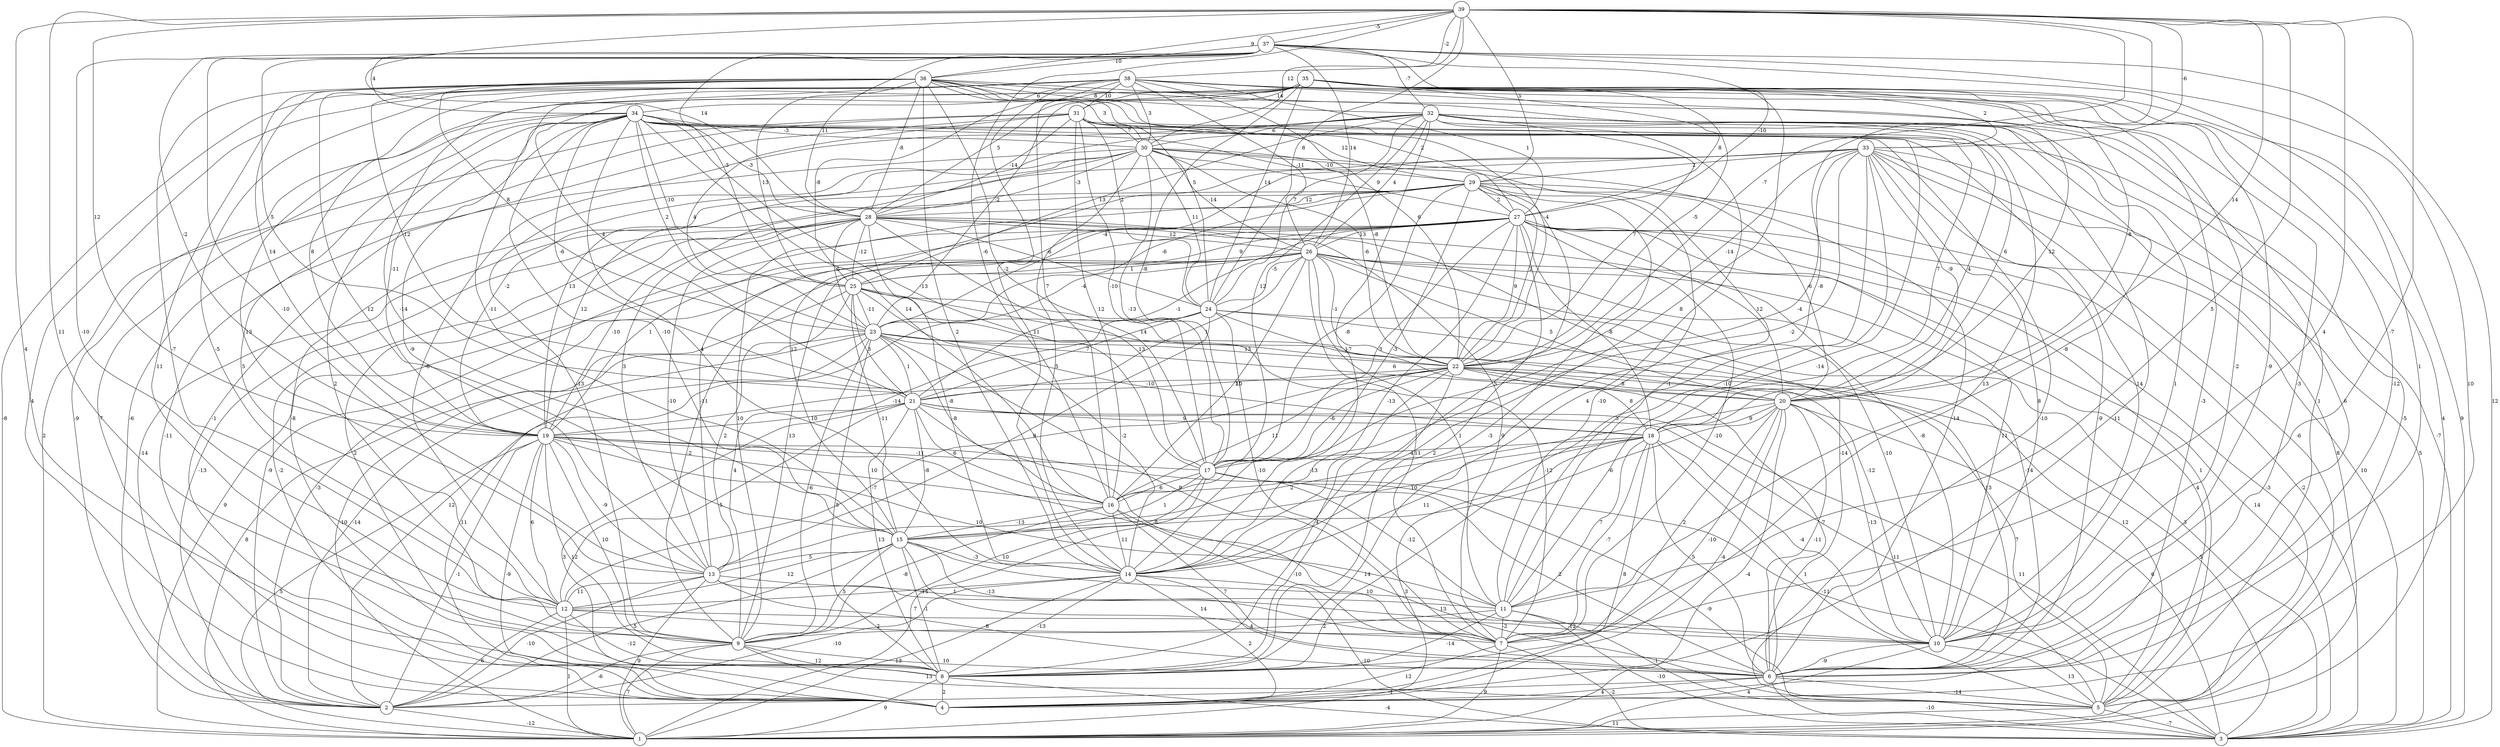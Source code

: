 graph { 
	 fontname="Helvetica,Arial,sans-serif" 
	 node [shape = circle]; 
	 39 -- 7 [label = "4"];
	 39 -- 8 [label = "4"];
	 39 -- 9 [label = "11"];
	 39 -- 10 [label = "-7"];
	 39 -- 11 [label = "5"];
	 39 -- 14 [label = "-8"];
	 39 -- 16 [label = "-6"];
	 39 -- 19 [label = "12"];
	 39 -- 20 [label = "14"];
	 39 -- 22 [label = "-7"];
	 39 -- 24 [label = "8"];
	 39 -- 28 [label = "14"];
	 39 -- 29 [label = "5"];
	 39 -- 30 [label = "12"];
	 39 -- 33 [label = "-6"];
	 39 -- 36 [label = "9"];
	 39 -- 37 [label = "-5"];
	 39 -- 38 [label = "-2"];
	 38 -- 1 [label = "-8"];
	 38 -- 4 [label = "4"];
	 38 -- 6 [label = "-3"];
	 38 -- 10 [label = "-2"];
	 38 -- 12 [label = "-5"];
	 38 -- 13 [label = "13"];
	 38 -- 14 [label = "11"];
	 38 -- 15 [label = "-14"];
	 38 -- 16 [label = "7"];
	 38 -- 18 [label = "12"];
	 38 -- 20 [label = "-8"];
	 38 -- 22 [label = "6"];
	 38 -- 26 [label = "-11"];
	 38 -- 27 [label = "1"];
	 38 -- 30 [label = "3"];
	 38 -- 31 [label = "10"];
	 38 -- 34 [label = "6"];
	 37 -- 3 [label = "12"];
	 37 -- 4 [label = "10"];
	 37 -- 6 [label = "1"];
	 37 -- 12 [label = "-10"];
	 37 -- 13 [label = "-10"];
	 37 -- 14 [label = "8"];
	 37 -- 19 [label = "-2"];
	 37 -- 21 [label = "5"];
	 37 -- 25 [label = "-3"];
	 37 -- 26 [label = "14"];
	 37 -- 27 [label = "-10"];
	 37 -- 28 [label = "11"];
	 37 -- 32 [label = "-7"];
	 37 -- 34 [label = "4"];
	 37 -- 36 [label = "10"];
	 36 -- 5 [label = "1"];
	 36 -- 9 [label = "11"];
	 36 -- 11 [label = "-8"];
	 36 -- 12 [label = "-7"];
	 36 -- 14 [label = "2"];
	 36 -- 15 [label = "12"];
	 36 -- 17 [label = "-2"];
	 36 -- 19 [label = "14"];
	 36 -- 21 [label = "12"];
	 36 -- 22 [label = "-4"];
	 36 -- 23 [label = "8"];
	 36 -- 24 [label = "5"];
	 36 -- 25 [label = "13"];
	 36 -- 27 [label = "2"];
	 36 -- 28 [label = "-8"];
	 36 -- 30 [label = "3"];
	 36 -- 32 [label = "8"];
	 35 -- 1 [label = "4"];
	 35 -- 3 [label = "9"];
	 35 -- 4 [label = "-3"];
	 35 -- 6 [label = "-12"];
	 35 -- 10 [label = "-9"];
	 35 -- 15 [label = "-11"];
	 35 -- 17 [label = "-8"];
	 35 -- 19 [label = "8"];
	 35 -- 21 [label = "4"];
	 35 -- 22 [label = "-5"];
	 35 -- 23 [label = "-2"];
	 35 -- 24 [label = "14"];
	 35 -- 25 [label = "-8"];
	 35 -- 27 [label = "8"];
	 35 -- 28 [label = "5"];
	 35 -- 31 [label = "14"];
	 35 -- 33 [label = "2"];
	 34 -- 2 [label = "-9"];
	 34 -- 3 [label = "-7"];
	 34 -- 4 [label = "7"];
	 34 -- 5 [label = "-10"];
	 34 -- 9 [label = "2"];
	 34 -- 10 [label = "14"];
	 34 -- 12 [label = "5"];
	 34 -- 13 [label = "-9"];
	 34 -- 14 [label = "4"];
	 34 -- 15 [label = "-10"];
	 34 -- 16 [label = "14"];
	 34 -- 17 [label = "-13"];
	 34 -- 19 [label = "-11"];
	 34 -- 21 [label = "-6"];
	 34 -- 22 [label = "-8"];
	 34 -- 23 [label = "2"];
	 34 -- 25 [label = "-10"];
	 34 -- 28 [label = "-3"];
	 34 -- 30 [label = "-3"];
	 33 -- 1 [label = "8"];
	 33 -- 3 [label = "5"];
	 33 -- 5 [label = "-6"];
	 33 -- 6 [label = "-9"];
	 33 -- 8 [label = "3"];
	 33 -- 10 [label = "8"];
	 33 -- 11 [label = "-10"];
	 33 -- 15 [label = "12"];
	 33 -- 16 [label = "-2"];
	 33 -- 17 [label = "-4"];
	 33 -- 19 [label = "13"];
	 33 -- 20 [label = "-9"];
	 33 -- 22 [label = "-14"];
	 33 -- 23 [label = "-4"];
	 33 -- 29 [label = "2"];
	 32 -- 4 [label = "-11"];
	 32 -- 5 [label = "-5"];
	 32 -- 6 [label = "6"];
	 32 -- 7 [label = "13"];
	 32 -- 8 [label = "4"];
	 32 -- 9 [label = "-13"];
	 32 -- 10 [label = "1"];
	 32 -- 12 [label = "-6"];
	 32 -- 14 [label = "-7"];
	 32 -- 17 [label = "12"];
	 32 -- 18 [label = "4"];
	 32 -- 22 [label = "7"];
	 32 -- 24 [label = "7"];
	 32 -- 25 [label = "13"];
	 32 -- 26 [label = "4"];
	 32 -- 30 [label = "6"];
	 31 -- 1 [label = "2"];
	 31 -- 2 [label = "-6"];
	 31 -- 4 [label = "-1"];
	 31 -- 11 [label = "-14"];
	 31 -- 16 [label = "12"];
	 31 -- 17 [label = "-10"];
	 31 -- 18 [label = "7"];
	 31 -- 20 [label = "6"];
	 31 -- 23 [label = "4"];
	 31 -- 24 [label = "2"];
	 31 -- 28 [label = "-14"];
	 31 -- 29 [label = "12"];
	 31 -- 30 [label = "7"];
	 30 -- 4 [label = "-11"];
	 30 -- 6 [label = "-14"];
	 30 -- 8 [label = "-8"];
	 30 -- 11 [label = "-1"];
	 30 -- 13 [label = "3"];
	 30 -- 14 [label = "5"];
	 30 -- 17 [label = "-13"];
	 30 -- 19 [label = "-2"];
	 30 -- 22 [label = "-6"];
	 30 -- 24 [label = "11"];
	 30 -- 26 [label = "-14"];
	 30 -- 27 [label = "9"];
	 30 -- 28 [label = "-3"];
	 30 -- 29 [label = "-10"];
	 29 -- 2 [label = "-14"];
	 29 -- 3 [label = "10"];
	 29 -- 8 [label = "-3"];
	 29 -- 9 [label = "10"];
	 29 -- 11 [label = "-10"];
	 29 -- 14 [label = "5"];
	 29 -- 16 [label = "-3"];
	 29 -- 17 [label = "-8"];
	 29 -- 19 [label = "12"];
	 29 -- 20 [label = "-6"];
	 29 -- 22 [label = "2"];
	 29 -- 23 [label = "-6"];
	 29 -- 27 [label = "2"];
	 29 -- 28 [label = "12"];
	 28 -- 2 [label = "-13"];
	 28 -- 4 [label = "-2"];
	 28 -- 6 [label = "-14"];
	 28 -- 7 [label = "9"];
	 28 -- 8 [label = "2"];
	 28 -- 10 [label = "-8"];
	 28 -- 13 [label = "-10"];
	 28 -- 14 [label = "-8"];
	 28 -- 17 [label = "13"];
	 28 -- 19 [label = "-10"];
	 28 -- 23 [label = "-5"];
	 28 -- 24 [label = "-6"];
	 28 -- 25 [label = "-12"];
	 28 -- 26 [label = "12"];
	 27 -- 1 [label = "-3"];
	 27 -- 2 [label = "-9"];
	 27 -- 3 [label = "-2"];
	 27 -- 5 [label = "1"];
	 27 -- 7 [label = "-10"];
	 27 -- 8 [label = "2"];
	 27 -- 9 [label = "13"];
	 27 -- 10 [label = "11"];
	 27 -- 13 [label = "-11"];
	 27 -- 14 [label = "-13"];
	 27 -- 17 [label = "3"];
	 27 -- 18 [label = "-8"];
	 27 -- 19 [label = "1"];
	 27 -- 20 [label = "12"];
	 27 -- 21 [label = "-1"];
	 27 -- 22 [label = "9"];
	 27 -- 25 [label = "9"];
	 27 -- 26 [label = "13"];
	 26 -- 1 [label = "9"];
	 26 -- 2 [label = "-3"];
	 26 -- 3 [label = "14"];
	 26 -- 5 [label = "4"];
	 26 -- 6 [label = "-14"];
	 26 -- 7 [label = "11"];
	 26 -- 9 [label = "-2"];
	 26 -- 10 [label = "-10"];
	 26 -- 11 [label = "1"];
	 26 -- 16 [label = "11"];
	 26 -- 20 [label = "5"];
	 26 -- 21 [label = "1"];
	 26 -- 22 [label = "-1"];
	 26 -- 23 [label = "-4"];
	 26 -- 24 [label = "-5"];
	 26 -- 25 [label = "1"];
	 25 -- 1 [label = "-10"];
	 25 -- 7 [label = "-12"];
	 25 -- 10 [label = "-12"];
	 25 -- 13 [label = "2"];
	 25 -- 14 [label = "-2"];
	 25 -- 15 [label = "-11"];
	 25 -- 21 [label = "3"];
	 25 -- 22 [label = "14"];
	 25 -- 23 [label = "-11"];
	 24 -- 2 [label = "12"];
	 24 -- 3 [label = "3"];
	 24 -- 6 [label = "13"];
	 24 -- 7 [label = "-10"];
	 24 -- 9 [label = "4"];
	 24 -- 13 [label = "9"];
	 24 -- 20 [label = "1"];
	 24 -- 21 [label = "7"];
	 23 -- 1 [label = "8"];
	 23 -- 2 [label = "-14"];
	 23 -- 4 [label = "11"];
	 23 -- 5 [label = "12"];
	 23 -- 7 [label = "9"];
	 23 -- 8 [label = "5"];
	 23 -- 9 [label = "-6"];
	 23 -- 16 [label = "-8"];
	 23 -- 18 [label = "-10"];
	 23 -- 20 [label = "6"];
	 23 -- 21 [label = "1"];
	 23 -- 22 [label = "13"];
	 22 -- 3 [label = "3"];
	 22 -- 5 [label = "7"];
	 22 -- 6 [label = "-7"];
	 22 -- 8 [label = "4"];
	 22 -- 12 [label = "-7"];
	 22 -- 14 [label = "-13"];
	 22 -- 16 [label = "11"];
	 22 -- 17 [label = "-6"];
	 22 -- 18 [label = "8"];
	 22 -- 19 [label = "-14"];
	 22 -- 20 [label = "8"];
	 22 -- 21 [label = "10"];
	 21 -- 3 [label = "11"];
	 21 -- 4 [label = "3"];
	 21 -- 5 [label = "-11"];
	 21 -- 7 [label = "-8"];
	 21 -- 8 [label = "13"];
	 21 -- 12 [label = "5"];
	 21 -- 15 [label = "-8"];
	 21 -- 16 [label = "6"];
	 21 -- 18 [label = "9"];
	 21 -- 19 [label = "10"];
	 20 -- 1 [label = "-4"];
	 20 -- 3 [label = "6"];
	 20 -- 4 [label = "-4"];
	 20 -- 6 [label = "-11"];
	 20 -- 7 [label = "2"];
	 20 -- 8 [label = "-10"];
	 20 -- 10 [label = "-13"];
	 20 -- 13 [label = "2"];
	 20 -- 15 [label = "-6"];
	 20 -- 18 [label = "9"];
	 19 -- 1 [label = "5"];
	 19 -- 2 [label = "-1"];
	 19 -- 3 [label = "-11"];
	 19 -- 4 [label = "-9"];
	 19 -- 5 [label = "14"];
	 19 -- 8 [label = "12"];
	 19 -- 9 [label = "10"];
	 19 -- 11 [label = "10"];
	 19 -- 12 [label = "6"];
	 19 -- 13 [label = "-9"];
	 19 -- 16 [label = "10"];
	 19 -- 17 [label = "-11"];
	 18 -- 1 [label = "3"];
	 18 -- 4 [label = "8"];
	 18 -- 5 [label = "1"];
	 18 -- 6 [label = "5"];
	 18 -- 7 [label = "-7"];
	 18 -- 10 [label = "-4"];
	 18 -- 11 [label = "7"];
	 18 -- 14 [label = "11"];
	 18 -- 15 [label = "10"];
	 18 -- 17 [label = "-4"];
	 17 -- 1 [label = "7"];
	 17 -- 3 [label = "-9"];
	 17 -- 6 [label = "2"];
	 17 -- 9 [label = "10"];
	 17 -- 11 [label = "-12"];
	 17 -- 15 [label = "1"];
	 17 -- 16 [label = "6"];
	 16 -- 6 [label = "7"];
	 16 -- 7 [label = "-10"];
	 16 -- 9 [label = "-8"];
	 16 -- 14 [label = "11"];
	 16 -- 15 [label = "-13"];
	 15 -- 2 [label = "5"];
	 15 -- 6 [label = "14"];
	 15 -- 7 [label = "-13"];
	 15 -- 8 [label = "-1"];
	 15 -- 9 [label = "5"];
	 15 -- 10 [label = "10"];
	 15 -- 12 [label = "12"];
	 15 -- 13 [label = "5"];
	 15 -- 14 [label = "-3"];
	 14 -- 1 [label = "13"];
	 14 -- 2 [label = "-10"];
	 14 -- 3 [label = "-10"];
	 14 -- 4 [label = "2"];
	 14 -- 6 [label = "4"];
	 14 -- 8 [label = "-13"];
	 14 -- 12 [label = "-14"];
	 13 -- 1 [label = "9"];
	 13 -- 2 [label = "-10"];
	 13 -- 6 [label = "-8"];
	 13 -- 10 [label = "13"];
	 13 -- 11 [label = "1"];
	 13 -- 12 [label = "11"];
	 12 -- 1 [label = "1"];
	 12 -- 2 [label = "6"];
	 12 -- 7 [label = "2"];
	 12 -- 8 [label = "-12"];
	 12 -- 10 [label = "-12"];
	 11 -- 3 [label = "-10"];
	 11 -- 5 [label = "-1"];
	 11 -- 7 [label = "-2"];
	 11 -- 8 [label = "-14"];
	 11 -- 9 [label = "2"];
	 10 -- 1 [label = "4"];
	 10 -- 5 [label = "13"];
	 10 -- 6 [label = "-9"];
	 9 -- 1 [label = "7"];
	 9 -- 2 [label = "-6"];
	 9 -- 5 [label = "13"];
	 9 -- 6 [label = "10"];
	 9 -- 8 [label = "12"];
	 8 -- 1 [label = "9"];
	 8 -- 3 [label = "-4"];
	 8 -- 4 [label = "2"];
	 7 -- 1 [label = "9"];
	 7 -- 3 [label = "-2"];
	 7 -- 4 [label = "12"];
	 6 -- 2 [label = "-1"];
	 6 -- 3 [label = "-10"];
	 6 -- 4 [label = "4"];
	 6 -- 5 [label = "-14"];
	 5 -- 1 [label = "11"];
	 5 -- 3 [label = "-7"];
	 2 -- 1 [label = "-12"];
	 1;
	 2;
	 3;
	 4;
	 5;
	 6;
	 7;
	 8;
	 9;
	 10;
	 11;
	 12;
	 13;
	 14;
	 15;
	 16;
	 17;
	 18;
	 19;
	 20;
	 21;
	 22;
	 23;
	 24;
	 25;
	 26;
	 27;
	 28;
	 29;
	 30;
	 31;
	 32;
	 33;
	 34;
	 35;
	 36;
	 37;
	 38;
	 39;
}
